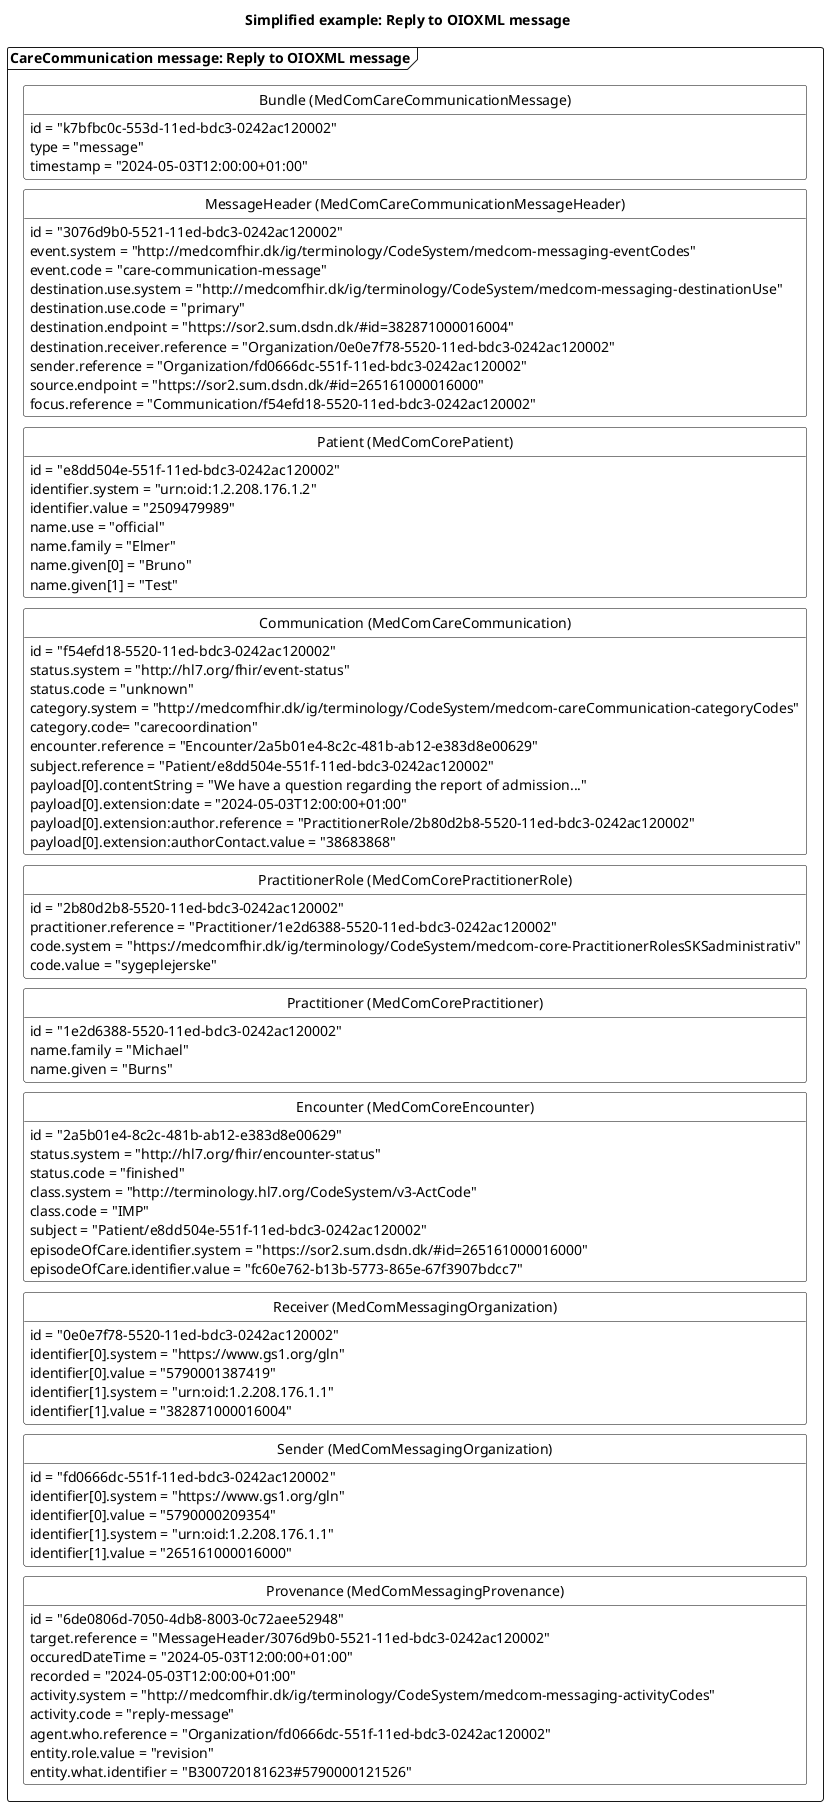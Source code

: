 /' @startuml CCreplyOIOXMLMessage

'layout
skinparam class {
    BackgroundColor White
    BorderColor Black
    ArrowColor Black
  }
hide circle
hide empty members
skinparam SameClassWidth true
skinparam Ranksep 10


'title
title Simplified example: Reply to OIOXML message

'Message 1: Reply to OIOXML message
package "CareCommunication message: Reply to OIOXML message" as reply <<Frame>>{
    class "Bundle (MedComCareCommunicationMessage)" as replyB {
        id = "k7bfbc0c-553d-11ed-bdc3-0242ac120002"
        type = "message"
        timestamp = "2024-05-03T12:00:00+01:00"
    }
    class "MessageHeader (MedComCareCommunicationMessageHeader)" as replyMH{
        id = "3076d9b0-5521-11ed-bdc3-0242ac120002"
        event.system = "http://medcomfhir.dk/ig/terminology/CodeSystem/medcom-messaging-eventCodes"
        event.code = "care-communication-message"
        destination.use.system = "http://medcomfhir.dk/ig/terminology/CodeSystem/medcom-messaging-destinationUse"
        destination.use.code = "primary"
        destination.endpoint = "https://sor2.sum.dsdn.dk/#id=382871000016004"
        destination.receiver.reference = "Organization/0e0e7f78-5520-11ed-bdc3-0242ac120002"
        sender.reference = "Organization/fd0666dc-551f-11ed-bdc3-0242ac120002"
        source.endpoint = "https://sor2.sum.dsdn.dk/#id=265161000016000"
        focus.reference = "Communication/f54efd18-5520-11ed-bdc3-0242ac120002"
    }
    class "Patient (MedComCorePatient)" as replyPT{
        id = "e8dd504e-551f-11ed-bdc3-0242ac120002"
        identifier.system = "urn:oid:1.2.208.176.1.2"
        identifier.value = "2509479989"
        name.use = "official"
        name.family = "Elmer"
        name.given[0] = "Bruno"
        name.given[1] = "Test"
    }
    class "Communication (MedComCareCommunication)" as replyCom{
        id = "f54efd18-5520-11ed-bdc3-0242ac120002"
        status.system = "http://hl7.org/fhir/event-status" 
        status.code = "unknown"
        category.system = "http://medcomfhir.dk/ig/terminology/CodeSystem/medcom-careCommunication-categoryCodes"
        category.code= "carecoordination"
        encounter.reference = "Encounter/2a5b01e4-8c2c-481b-ab12-e383d8e00629"
        subject.reference = "Patient/e8dd504e-551f-11ed-bdc3-0242ac120002"
        payload[0].contentString = "We have a question regarding the report of admission..."
        payload[0].extension:date = "2024-05-03T12:00:00+01:00"
        payload[0].extension:author.reference = "PractitionerRole/2b80d2b8-5520-11ed-bdc3-0242ac120002"
        payload[0].extension:authorContact.value = "38683868"
    }
    class "PractitionerRole (MedComCorePractitionerRole)" as replyPracR{
        id = "2b80d2b8-5520-11ed-bdc3-0242ac120002"
        practitioner.reference = "Practitioner/1e2d6388-5520-11ed-bdc3-0242ac120002"
        code.system = "https://medcomfhir.dk/ig/terminology/CodeSystem/medcom-core-PractitionerRolesSKSadministrativ"
        code.value = "sygeplejerske"
    }
    class "Practitioner (MedComCorePractitioner)" as replyPrac{
        id = "1e2d6388-5520-11ed-bdc3-0242ac120002"
        name.family = "Michael"
        name.given = "Burns"
    }
    class "Encounter (MedComCoreEncounter)" as replyEnc{
        id = "2a5b01e4-8c2c-481b-ab12-e383d8e00629"
        status.system = "http://hl7.org/fhir/encounter-status"
        status.code = "finished"
        class.system = "http://terminology.hl7.org/CodeSystem/v3-ActCode"
        class.code = "IMP"
        subject = "Patient/e8dd504e-551f-11ed-bdc3-0242ac120002"
        episodeOfCare.identifier.system = "https://sor2.sum.dsdn.dk/#id=265161000016000"
        episodeOfCare.identifier.value = "fc60e762-b13b-5773-865e-67f3907bdcc7"
    }
    class "Receiver (MedComMessagingOrganization)" as replyROrg{
        id = "0e0e7f78-5520-11ed-bdc3-0242ac120002"
        identifier[0].system = "https://www.gs1.org/gln"
        identifier[0].value = "5790001387419"
        identifier[1].system = "urn:oid:1.2.208.176.1.1"
        identifier[1].value = "382871000016004"
    }
    class "Sender (MedComMessagingOrganization)" as replySOrg{
        id = "fd0666dc-551f-11ed-bdc3-0242ac120002"
        identifier[0].system = "https://www.gs1.org/gln"
        identifier[0].value = "5790000209354"
        identifier[1].system = "urn:oid:1.2.208.176.1.1"
        identifier[1].value = "265161000016000"
    }
    class "Provenance (MedComMessagingProvenance)" as replyPRO{
        id = "6de0806d-7050-4db8-8003-0c72aee52948"
        target.reference = "MessageHeader/3076d9b0-5521-11ed-bdc3-0242ac120002"
        occuredDateTime = "2024-05-03T12:00:00+01:00"
        recorded = "2024-05-03T12:00:00+01:00"
        activity.system = "http://medcomfhir.dk/ig/terminology/CodeSystem/medcom-messaging-activityCodes"
        activity.code = "reply-message"
        agent.who.reference = "Organization/fd0666dc-551f-11ed-bdc3-0242ac120002"
        entity.role.value = "revision"
        entity.what.identifier = "B300720181623#5790000121526"
    }

replyB -[hidden]- replyMH
replyMH -[hidden]-replyPT
replyPT-[hidden]-replyCom
replyCom -[hidden]-replyPracR
replyPracR-[hidden]-replyPrac
replyPrac-[hidden]-replyEnc
replyEnc-[hidden]-replyROrg
replyROrg-[hidden]- replySOrg
replySOrg-[hidden]-replyPRO


@enduml
 '/